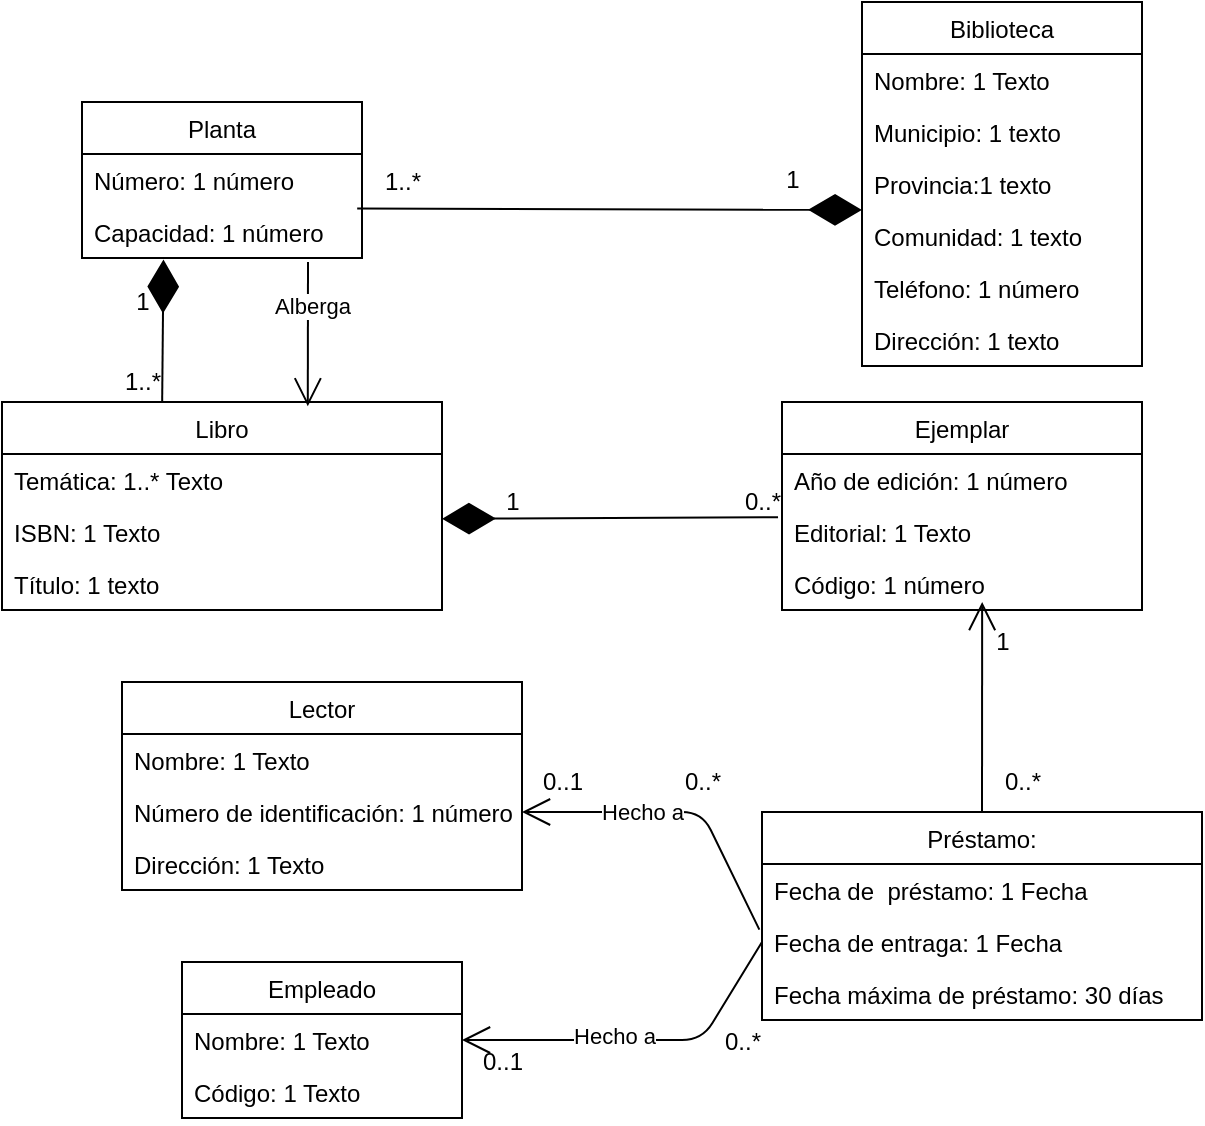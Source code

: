 <mxfile>
    <diagram id="P_NrhkKbf3OlujJYWgBQ" name="Page-1">
        <mxGraphModel dx="746" dy="568" grid="1" gridSize="10" guides="1" tooltips="1" connect="1" arrows="1" fold="1" page="1" pageScale="1" pageWidth="827" pageHeight="1169" math="0" shadow="0">
            <root>
                <mxCell id="0"/>
                <mxCell id="1" parent="0"/>
                <mxCell id="2" value="Biblioteca" style="swimlane;fontStyle=0;childLayout=stackLayout;horizontal=1;startSize=26;fillColor=none;horizontalStack=0;resizeParent=1;resizeParentMax=0;resizeLast=0;collapsible=1;marginBottom=0;" vertex="1" parent="1">
                    <mxGeometry x="560" y="40" width="140" height="182" as="geometry"/>
                </mxCell>
                <mxCell id="3" value="Nombre: 1 Texto" style="text;strokeColor=none;fillColor=none;align=left;verticalAlign=top;spacingLeft=4;spacingRight=4;overflow=hidden;rotatable=0;points=[[0,0.5],[1,0.5]];portConstraint=eastwest;" vertex="1" parent="2">
                    <mxGeometry y="26" width="140" height="26" as="geometry"/>
                </mxCell>
                <mxCell id="4" value="Municipio: 1 texto" style="text;strokeColor=none;fillColor=none;align=left;verticalAlign=top;spacingLeft=4;spacingRight=4;overflow=hidden;rotatable=0;points=[[0,0.5],[1,0.5]];portConstraint=eastwest;" vertex="1" parent="2">
                    <mxGeometry y="52" width="140" height="26" as="geometry"/>
                </mxCell>
                <mxCell id="5" value="Provincia:1 texto" style="text;strokeColor=none;fillColor=none;align=left;verticalAlign=top;spacingLeft=4;spacingRight=4;overflow=hidden;rotatable=0;points=[[0,0.5],[1,0.5]];portConstraint=eastwest;" vertex="1" parent="2">
                    <mxGeometry y="78" width="140" height="26" as="geometry"/>
                </mxCell>
                <mxCell id="6" value="Comunidad: 1 texto" style="text;strokeColor=none;fillColor=none;align=left;verticalAlign=top;spacingLeft=4;spacingRight=4;overflow=hidden;rotatable=0;points=[[0,0.5],[1,0.5]];portConstraint=eastwest;" vertex="1" parent="2">
                    <mxGeometry y="104" width="140" height="26" as="geometry"/>
                </mxCell>
                <mxCell id="7" value="Teléfono: 1 número" style="text;strokeColor=none;fillColor=none;align=left;verticalAlign=top;spacingLeft=4;spacingRight=4;overflow=hidden;rotatable=0;points=[[0,0.5],[1,0.5]];portConstraint=eastwest;" vertex="1" parent="2">
                    <mxGeometry y="130" width="140" height="26" as="geometry"/>
                </mxCell>
                <mxCell id="8" value="Dirección: 1 texto" style="text;strokeColor=none;fillColor=none;align=left;verticalAlign=top;spacingLeft=4;spacingRight=4;overflow=hidden;rotatable=0;points=[[0,0.5],[1,0.5]];portConstraint=eastwest;" vertex="1" parent="2">
                    <mxGeometry y="156" width="140" height="26" as="geometry"/>
                </mxCell>
                <mxCell id="9" value="Planta" style="swimlane;fontStyle=0;childLayout=stackLayout;horizontal=1;startSize=26;fillColor=none;horizontalStack=0;resizeParent=1;resizeParentMax=0;resizeLast=0;collapsible=1;marginBottom=0;" vertex="1" parent="1">
                    <mxGeometry x="170" y="90" width="140" height="78" as="geometry"/>
                </mxCell>
                <mxCell id="10" value="Número: 1 número" style="text;strokeColor=none;fillColor=none;align=left;verticalAlign=top;spacingLeft=4;spacingRight=4;overflow=hidden;rotatable=0;points=[[0,0.5],[1,0.5]];portConstraint=eastwest;" vertex="1" parent="9">
                    <mxGeometry y="26" width="140" height="26" as="geometry"/>
                </mxCell>
                <mxCell id="11" value="Capacidad: 1 número" style="text;strokeColor=none;fillColor=none;align=left;verticalAlign=top;spacingLeft=4;spacingRight=4;overflow=hidden;rotatable=0;points=[[0,0.5],[1,0.5]];portConstraint=eastwest;" vertex="1" parent="9">
                    <mxGeometry y="52" width="140" height="26" as="geometry"/>
                </mxCell>
                <mxCell id="14" value="Libro" style="swimlane;fontStyle=0;childLayout=stackLayout;horizontal=1;startSize=26;fillColor=none;horizontalStack=0;resizeParent=1;resizeParentMax=0;resizeLast=0;collapsible=1;marginBottom=0;" vertex="1" parent="1">
                    <mxGeometry x="130" y="240" width="220" height="104" as="geometry"/>
                </mxCell>
                <mxCell id="16" value="Temática: 1..* Texto" style="text;strokeColor=none;fillColor=none;align=left;verticalAlign=top;spacingLeft=4;spacingRight=4;overflow=hidden;rotatable=0;points=[[0,0.5],[1,0.5]];portConstraint=eastwest;" vertex="1" parent="14">
                    <mxGeometry y="26" width="220" height="26" as="geometry"/>
                </mxCell>
                <mxCell id="17" value="ISBN: 1 Texto" style="text;strokeColor=none;fillColor=none;align=left;verticalAlign=top;spacingLeft=4;spacingRight=4;overflow=hidden;rotatable=0;points=[[0,0.5],[1,0.5]];portConstraint=eastwest;" vertex="1" parent="14">
                    <mxGeometry y="52" width="220" height="26" as="geometry"/>
                </mxCell>
                <mxCell id="32" value="Título: 1 texto" style="text;strokeColor=none;fillColor=none;align=left;verticalAlign=top;spacingLeft=4;spacingRight=4;overflow=hidden;rotatable=0;points=[[0,0.5],[1,0.5]];portConstraint=eastwest;" vertex="1" parent="14">
                    <mxGeometry y="78" width="220" height="26" as="geometry"/>
                </mxCell>
                <mxCell id="19" value="Ejemplar" style="swimlane;fontStyle=0;childLayout=stackLayout;horizontal=1;startSize=26;fillColor=none;horizontalStack=0;resizeParent=1;resizeParentMax=0;resizeLast=0;collapsible=1;marginBottom=0;" vertex="1" parent="1">
                    <mxGeometry x="520" y="240" width="180" height="104" as="geometry"/>
                </mxCell>
                <mxCell id="20" value="Año de edición: 1 número" style="text;strokeColor=none;fillColor=none;align=left;verticalAlign=top;spacingLeft=4;spacingRight=4;overflow=hidden;rotatable=0;points=[[0,0.5],[1,0.5]];portConstraint=eastwest;" vertex="1" parent="19">
                    <mxGeometry y="26" width="180" height="26" as="geometry"/>
                </mxCell>
                <mxCell id="21" value="Editorial: 1 Texto" style="text;strokeColor=none;fillColor=none;align=left;verticalAlign=top;spacingLeft=4;spacingRight=4;overflow=hidden;rotatable=0;points=[[0,0.5],[1,0.5]];portConstraint=eastwest;" vertex="1" parent="19">
                    <mxGeometry y="52" width="180" height="26" as="geometry"/>
                </mxCell>
                <mxCell id="33" value="Código: 1 número" style="text;strokeColor=none;fillColor=none;align=left;verticalAlign=top;spacingLeft=4;spacingRight=4;overflow=hidden;rotatable=0;points=[[0,0.5],[1,0.5]];portConstraint=eastwest;" vertex="1" parent="19">
                    <mxGeometry y="78" width="180" height="26" as="geometry"/>
                </mxCell>
                <mxCell id="24" value="1..*" style="text;html=1;align=center;verticalAlign=middle;resizable=0;points=[];autosize=1;strokeColor=none;fillColor=none;" vertex="1" parent="1">
                    <mxGeometry x="310" y="115" width="40" height="30" as="geometry"/>
                </mxCell>
                <mxCell id="25" value="1" style="text;html=1;align=center;verticalAlign=middle;resizable=0;points=[];autosize=1;strokeColor=none;fillColor=none;" vertex="1" parent="1">
                    <mxGeometry x="510" y="114" width="30" height="30" as="geometry"/>
                </mxCell>
                <mxCell id="26" value="" style="endArrow=diamondThin;endFill=1;endSize=24;html=1;exitX=-0.06;exitY=0.94;exitDx=0;exitDy=0;exitPerimeter=0;" edge="1" parent="1" source="24">
                    <mxGeometry width="160" relative="1" as="geometry">
                        <mxPoint x="310" y="139" as="sourcePoint"/>
                        <mxPoint x="560" y="144" as="targetPoint"/>
                    </mxGeometry>
                </mxCell>
                <mxCell id="27" value="" style="endArrow=open;endFill=1;endSize=12;html=1;entryX=0.695;entryY=0.021;entryDx=0;entryDy=0;entryPerimeter=0;" edge="1" parent="1" target="14">
                    <mxGeometry width="160" relative="1" as="geometry">
                        <mxPoint x="283" y="170" as="sourcePoint"/>
                        <mxPoint x="410" y="200" as="targetPoint"/>
                    </mxGeometry>
                </mxCell>
                <mxCell id="28" value="Alberga" style="edgeLabel;html=1;align=center;verticalAlign=middle;resizable=0;points=[];" vertex="1" connectable="0" parent="27">
                    <mxGeometry x="-0.403" y="2" relative="1" as="geometry">
                        <mxPoint as="offset"/>
                    </mxGeometry>
                </mxCell>
                <mxCell id="29" value="" style="endArrow=diamondThin;endFill=1;endSize=24;html=1;exitX=0.364;exitY=0;exitDx=0;exitDy=0;exitPerimeter=0;entryX=0.291;entryY=1.031;entryDx=0;entryDy=0;entryPerimeter=0;" edge="1" parent="1" source="14" target="11">
                    <mxGeometry width="160" relative="1" as="geometry">
                        <mxPoint x="70" y="190" as="sourcePoint"/>
                        <mxPoint x="230" y="190" as="targetPoint"/>
                    </mxGeometry>
                </mxCell>
                <mxCell id="30" value="1..*" style="text;html=1;align=center;verticalAlign=middle;resizable=0;points=[];autosize=1;strokeColor=none;fillColor=none;" vertex="1" parent="1">
                    <mxGeometry x="180" y="215" width="40" height="30" as="geometry"/>
                </mxCell>
                <mxCell id="31" value="1" style="text;html=1;align=center;verticalAlign=middle;resizable=0;points=[];autosize=1;strokeColor=none;fillColor=none;" vertex="1" parent="1">
                    <mxGeometry x="185" y="175" width="30" height="30" as="geometry"/>
                </mxCell>
                <mxCell id="34" value="" style="endArrow=diamondThin;endFill=1;endSize=24;html=1;exitX=-0.011;exitY=0.215;exitDx=0;exitDy=0;exitPerimeter=0;entryX=1;entryY=0.246;entryDx=0;entryDy=0;entryPerimeter=0;" edge="1" parent="1" source="21" target="17">
                    <mxGeometry width="160" relative="1" as="geometry">
                        <mxPoint x="350" y="370" as="sourcePoint"/>
                        <mxPoint x="510" y="370" as="targetPoint"/>
                    </mxGeometry>
                </mxCell>
                <mxCell id="35" value="0..*" style="text;html=1;align=center;verticalAlign=middle;resizable=0;points=[];autosize=1;strokeColor=none;fillColor=none;" vertex="1" parent="1">
                    <mxGeometry x="490" y="275" width="40" height="30" as="geometry"/>
                </mxCell>
                <mxCell id="36" value="1" style="text;html=1;align=center;verticalAlign=middle;resizable=0;points=[];autosize=1;strokeColor=none;fillColor=none;" vertex="1" parent="1">
                    <mxGeometry x="370" y="275" width="30" height="30" as="geometry"/>
                </mxCell>
                <mxCell id="37" value="Préstamo:" style="swimlane;fontStyle=0;childLayout=stackLayout;horizontal=1;startSize=26;fillColor=none;horizontalStack=0;resizeParent=1;resizeParentMax=0;resizeLast=0;collapsible=1;marginBottom=0;" vertex="1" parent="1">
                    <mxGeometry x="510" y="445" width="220" height="104" as="geometry"/>
                </mxCell>
                <mxCell id="38" value="Fecha de  préstamo: 1 Fecha" style="text;strokeColor=none;fillColor=none;align=left;verticalAlign=top;spacingLeft=4;spacingRight=4;overflow=hidden;rotatable=0;points=[[0,0.5],[1,0.5]];portConstraint=eastwest;" vertex="1" parent="37">
                    <mxGeometry y="26" width="220" height="26" as="geometry"/>
                </mxCell>
                <mxCell id="39" value="Fecha de entraga: 1 Fecha" style="text;strokeColor=none;fillColor=none;align=left;verticalAlign=top;spacingLeft=4;spacingRight=4;overflow=hidden;rotatable=0;points=[[0,0.5],[1,0.5]];portConstraint=eastwest;" vertex="1" parent="37">
                    <mxGeometry y="52" width="220" height="26" as="geometry"/>
                </mxCell>
                <mxCell id="40" value="Fecha máxima de préstamo: 30 días" style="text;strokeColor=none;fillColor=none;align=left;verticalAlign=top;spacingLeft=4;spacingRight=4;overflow=hidden;rotatable=0;points=[[0,0.5],[1,0.5]];portConstraint=eastwest;" vertex="1" parent="37">
                    <mxGeometry y="78" width="220" height="26" as="geometry"/>
                </mxCell>
                <mxCell id="41" value="" style="endArrow=open;endFill=1;endSize=12;html=1;exitX=0.5;exitY=0;exitDx=0;exitDy=0;entryX=0.556;entryY=0.846;entryDx=0;entryDy=0;entryPerimeter=0;" edge="1" parent="1" source="37" target="33">
                    <mxGeometry width="160" relative="1" as="geometry">
                        <mxPoint x="340" y="380" as="sourcePoint"/>
                        <mxPoint x="620" y="350" as="targetPoint"/>
                    </mxGeometry>
                </mxCell>
                <mxCell id="42" value="Lector" style="swimlane;fontStyle=0;childLayout=stackLayout;horizontal=1;startSize=26;fillColor=none;horizontalStack=0;resizeParent=1;resizeParentMax=0;resizeLast=0;collapsible=1;marginBottom=0;" vertex="1" parent="1">
                    <mxGeometry x="190" y="380" width="200" height="104" as="geometry"/>
                </mxCell>
                <mxCell id="43" value="Nombre: 1 Texto" style="text;strokeColor=none;fillColor=none;align=left;verticalAlign=top;spacingLeft=4;spacingRight=4;overflow=hidden;rotatable=0;points=[[0,0.5],[1,0.5]];portConstraint=eastwest;" vertex="1" parent="42">
                    <mxGeometry y="26" width="200" height="26" as="geometry"/>
                </mxCell>
                <mxCell id="44" value="Número de identificación: 1 número" style="text;strokeColor=none;fillColor=none;align=left;verticalAlign=top;spacingLeft=4;spacingRight=4;overflow=hidden;rotatable=0;points=[[0,0.5],[1,0.5]];portConstraint=eastwest;" vertex="1" parent="42">
                    <mxGeometry y="52" width="200" height="26" as="geometry"/>
                </mxCell>
                <mxCell id="45" value="Dirección: 1 Texto" style="text;strokeColor=none;fillColor=none;align=left;verticalAlign=top;spacingLeft=4;spacingRight=4;overflow=hidden;rotatable=0;points=[[0,0.5],[1,0.5]];portConstraint=eastwest;" vertex="1" parent="42">
                    <mxGeometry y="78" width="200" height="26" as="geometry"/>
                </mxCell>
                <mxCell id="46" value="Empleado" style="swimlane;fontStyle=0;childLayout=stackLayout;horizontal=1;startSize=26;fillColor=none;horizontalStack=0;resizeParent=1;resizeParentMax=0;resizeLast=0;collapsible=1;marginBottom=0;" vertex="1" parent="1">
                    <mxGeometry x="220" y="520" width="140" height="78" as="geometry"/>
                </mxCell>
                <mxCell id="47" value="Nombre: 1 Texto" style="text;strokeColor=none;fillColor=none;align=left;verticalAlign=top;spacingLeft=4;spacingRight=4;overflow=hidden;rotatable=0;points=[[0,0.5],[1,0.5]];portConstraint=eastwest;" vertex="1" parent="46">
                    <mxGeometry y="26" width="140" height="26" as="geometry"/>
                </mxCell>
                <mxCell id="48" value="Código: 1 Texto" style="text;strokeColor=none;fillColor=none;align=left;verticalAlign=top;spacingLeft=4;spacingRight=4;overflow=hidden;rotatable=0;points=[[0,0.5],[1,0.5]];portConstraint=eastwest;" vertex="1" parent="46">
                    <mxGeometry y="52" width="140" height="26" as="geometry"/>
                </mxCell>
                <mxCell id="50" value="" style="endArrow=open;endFill=1;endSize=12;html=1;entryX=1;entryY=0.5;entryDx=0;entryDy=0;exitX=0;exitY=0.5;exitDx=0;exitDy=0;" edge="1" parent="1" source="39" target="47">
                    <mxGeometry width="160" relative="1" as="geometry">
                        <mxPoint x="370" y="570" as="sourcePoint"/>
                        <mxPoint x="530" y="570" as="targetPoint"/>
                        <Array as="points">
                            <mxPoint x="480" y="559"/>
                        </Array>
                    </mxGeometry>
                </mxCell>
                <mxCell id="59" value="Hecho a" style="edgeLabel;html=1;align=center;verticalAlign=middle;resizable=0;points=[];" vertex="1" connectable="0" parent="50">
                    <mxGeometry x="0.152" y="-2" relative="1" as="geometry">
                        <mxPoint as="offset"/>
                    </mxGeometry>
                </mxCell>
                <mxCell id="51" value="" style="endArrow=open;endFill=1;endSize=12;html=1;entryX=1;entryY=0.5;entryDx=0;entryDy=0;exitX=-0.006;exitY=0.262;exitDx=0;exitDy=0;exitPerimeter=0;" edge="1" parent="1" source="39" target="44">
                    <mxGeometry width="160" relative="1" as="geometry">
                        <mxPoint x="540" y="510" as="sourcePoint"/>
                        <mxPoint x="570" y="420" as="targetPoint"/>
                        <Array as="points">
                            <mxPoint x="480" y="445"/>
                        </Array>
                    </mxGeometry>
                </mxCell>
                <mxCell id="60" value="Hecho a" style="edgeLabel;html=1;align=center;verticalAlign=middle;resizable=0;points=[];" vertex="1" connectable="0" parent="51">
                    <mxGeometry x="0.238" relative="1" as="geometry">
                        <mxPoint as="offset"/>
                    </mxGeometry>
                </mxCell>
                <mxCell id="52" value="0..*" style="text;html=1;align=center;verticalAlign=middle;resizable=0;points=[];autosize=1;strokeColor=none;fillColor=none;" vertex="1" parent="1">
                    <mxGeometry x="620" y="415" width="40" height="30" as="geometry"/>
                </mxCell>
                <mxCell id="53" value="1" style="text;html=1;align=center;verticalAlign=middle;resizable=0;points=[];autosize=1;strokeColor=none;fillColor=none;" vertex="1" parent="1">
                    <mxGeometry x="615" y="345" width="30" height="30" as="geometry"/>
                </mxCell>
                <mxCell id="55" value="0..1" style="text;html=1;align=center;verticalAlign=middle;resizable=0;points=[];autosize=1;strokeColor=none;fillColor=none;" vertex="1" parent="1">
                    <mxGeometry x="360" y="555" width="40" height="30" as="geometry"/>
                </mxCell>
                <mxCell id="56" value="0..1" style="text;html=1;align=center;verticalAlign=middle;resizable=0;points=[];autosize=1;strokeColor=none;fillColor=none;" vertex="1" parent="1">
                    <mxGeometry x="390" y="415" width="40" height="30" as="geometry"/>
                </mxCell>
                <mxCell id="57" value="0..*" style="text;html=1;align=center;verticalAlign=middle;resizable=0;points=[];autosize=1;strokeColor=none;fillColor=none;" vertex="1" parent="1">
                    <mxGeometry x="480" y="545" width="40" height="30" as="geometry"/>
                </mxCell>
                <mxCell id="58" value="0..*" style="text;html=1;align=center;verticalAlign=middle;resizable=0;points=[];autosize=1;strokeColor=none;fillColor=none;" vertex="1" parent="1">
                    <mxGeometry x="460" y="415" width="40" height="30" as="geometry"/>
                </mxCell>
            </root>
        </mxGraphModel>
    </diagram>
</mxfile>